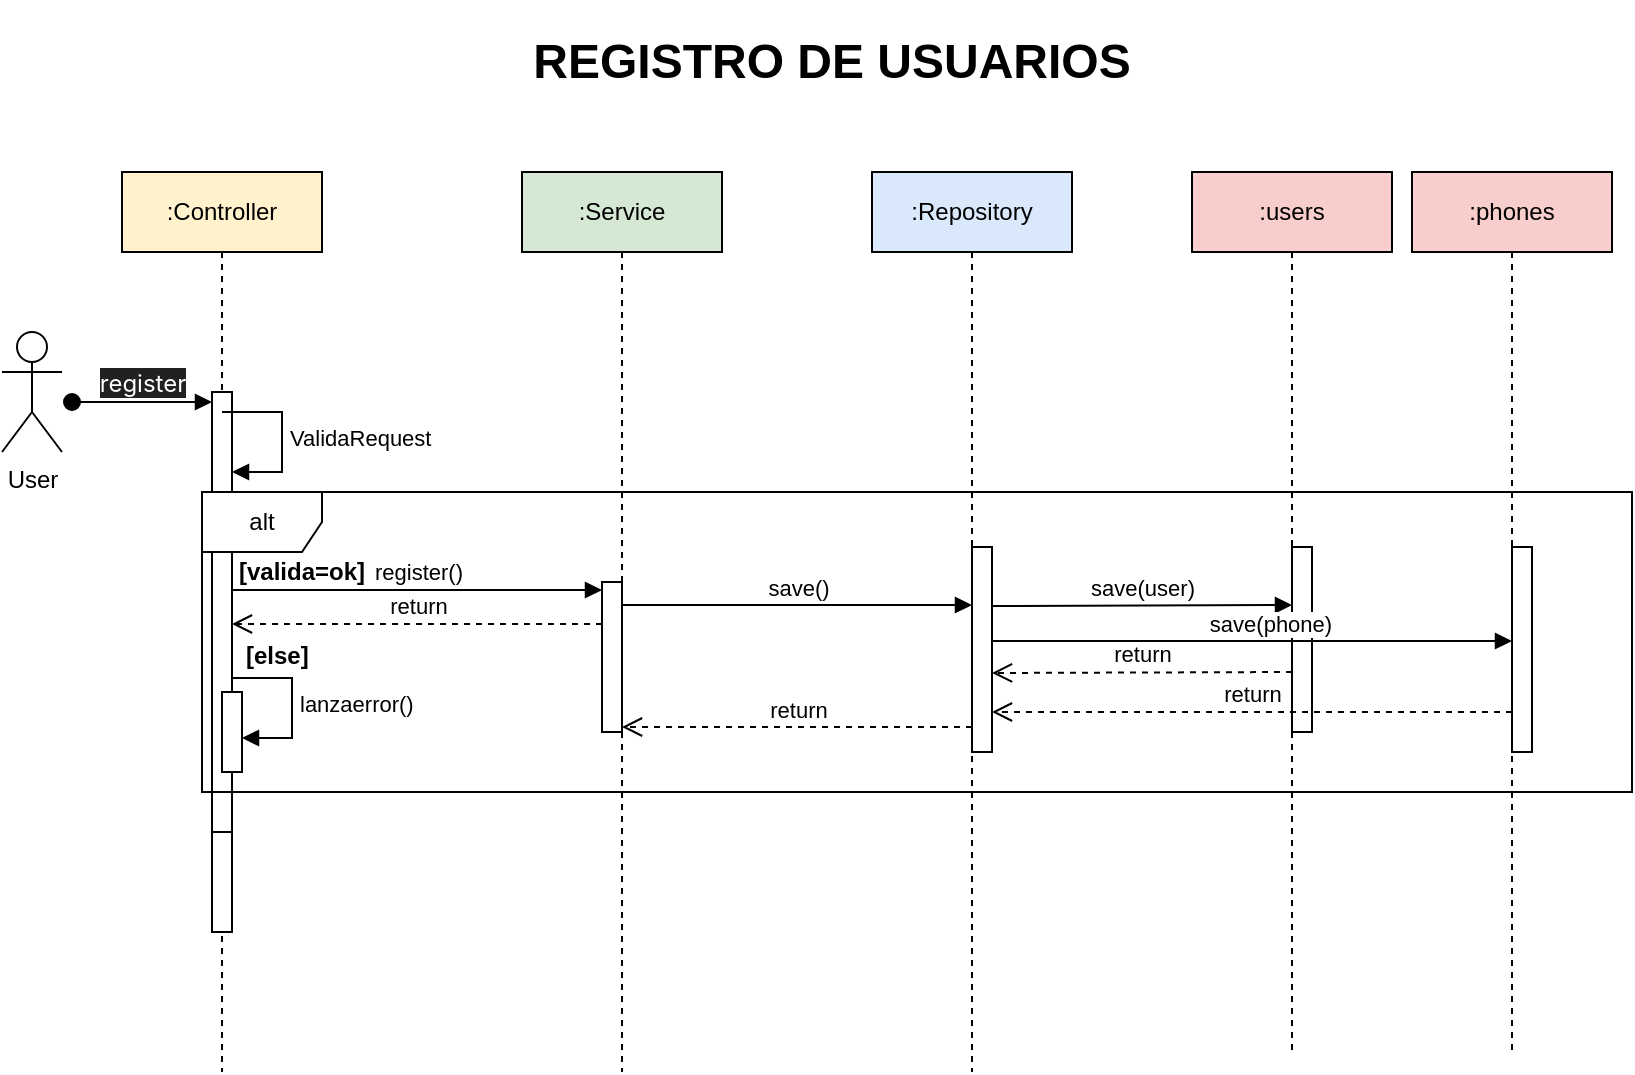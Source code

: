 <mxfile version="24.7.17">
  <diagram name="Page-1" id="V6B9w7NfiHCgcNksF1dQ">
    <mxGraphModel dx="1036" dy="606" grid="1" gridSize="10" guides="1" tooltips="1" connect="1" arrows="1" fold="1" page="1" pageScale="1" pageWidth="827" pageHeight="1169" math="0" shadow="0">
      <root>
        <mxCell id="0" />
        <mxCell id="1" parent="0" />
        <mxCell id="oBHU4gWdmzWZVVvlANU7-2" value="User" style="shape=umlActor;verticalLabelPosition=bottom;verticalAlign=top;html=1;outlineConnect=0;" vertex="1" parent="1">
          <mxGeometry x="5" y="170" width="30" height="60" as="geometry" />
        </mxCell>
        <mxCell id="oBHU4gWdmzWZVVvlANU7-4" value=":Controller" style="shape=umlLifeline;perimeter=lifelinePerimeter;whiteSpace=wrap;html=1;container=1;dropTarget=0;collapsible=0;recursiveResize=0;outlineConnect=0;portConstraint=eastwest;newEdgeStyle={&quot;curved&quot;:0,&quot;rounded&quot;:0};fillColor=#fff2cc;strokeColor=default;" vertex="1" parent="1">
          <mxGeometry x="65" y="90" width="100" height="450" as="geometry" />
        </mxCell>
        <mxCell id="oBHU4gWdmzWZVVvlANU7-5" value="" style="html=1;points=[[0,0,0,0,5],[0,1,0,0,-5],[1,0,0,0,5],[1,1,0,0,-5]];perimeter=orthogonalPerimeter;outlineConnect=0;targetShapes=umlLifeline;portConstraint=eastwest;newEdgeStyle={&quot;curved&quot;:0,&quot;rounded&quot;:0};" vertex="1" parent="oBHU4gWdmzWZVVvlANU7-4">
          <mxGeometry x="45" y="110" width="10" height="270" as="geometry" />
        </mxCell>
        <mxCell id="oBHU4gWdmzWZVVvlANU7-6" value="&lt;span style=&quot;color: rgb(255, 255, 255); font-family: Inter, system-ui, -apple-system, BlinkMacSystemFont, &amp;quot;Segoe UI&amp;quot;, Roboto, Oxygen, Ubuntu, Cantarell, &amp;quot;Fira Sans&amp;quot;, &amp;quot;Droid Sans&amp;quot;, Helvetica, Arial, sans-serif; font-size: 12px; text-align: left; white-space: pre-wrap; background-color: rgb(33, 33, 33);&quot;&gt;register&lt;/span&gt;" style="html=1;verticalAlign=bottom;startArrow=oval;endArrow=block;startSize=8;curved=0;rounded=0;entryX=0;entryY=0;entryDx=0;entryDy=5;" edge="1" target="oBHU4gWdmzWZVVvlANU7-5" parent="oBHU4gWdmzWZVVvlANU7-4">
          <mxGeometry relative="1" as="geometry">
            <mxPoint x="-25" y="115" as="sourcePoint" />
          </mxGeometry>
        </mxCell>
        <mxCell id="oBHU4gWdmzWZVVvlANU7-8" value="" style="html=1;points=[[0,0,0,0,5],[0,1,0,0,-5],[1,0,0,0,5],[1,1,0,0,-5]];perimeter=orthogonalPerimeter;outlineConnect=0;targetShapes=umlLifeline;portConstraint=eastwest;newEdgeStyle={&quot;curved&quot;:0,&quot;rounded&quot;:0};" vertex="1" parent="oBHU4gWdmzWZVVvlANU7-4">
          <mxGeometry x="45" y="110" width="10" height="220" as="geometry" />
        </mxCell>
        <mxCell id="oBHU4gWdmzWZVVvlANU7-9" value="ValidaRequest" style="html=1;align=left;spacingLeft=2;endArrow=block;rounded=0;edgeStyle=orthogonalEdgeStyle;curved=0;rounded=0;" edge="1" target="oBHU4gWdmzWZVVvlANU7-8" parent="oBHU4gWdmzWZVVvlANU7-4">
          <mxGeometry relative="1" as="geometry">
            <mxPoint x="50" y="120" as="sourcePoint" />
            <Array as="points">
              <mxPoint x="80" y="150" />
            </Array>
          </mxGeometry>
        </mxCell>
        <mxCell id="oBHU4gWdmzWZVVvlANU7-10" value=":Service" style="shape=umlLifeline;perimeter=lifelinePerimeter;whiteSpace=wrap;html=1;container=1;dropTarget=0;collapsible=0;recursiveResize=0;outlineConnect=0;portConstraint=eastwest;newEdgeStyle={&quot;curved&quot;:0,&quot;rounded&quot;:0};fillColor=#d5e8d4;strokeColor=default;" vertex="1" parent="1">
          <mxGeometry x="265" y="90" width="100" height="450" as="geometry" />
        </mxCell>
        <mxCell id="oBHU4gWdmzWZVVvlANU7-19" value="" style="html=1;points=[[0,0,0,0,5],[0,1,0,0,-5],[1,0,0,0,5],[1,1,0,0,-5]];perimeter=orthogonalPerimeter;outlineConnect=0;targetShapes=umlLifeline;portConstraint=eastwest;newEdgeStyle={&quot;curved&quot;:0,&quot;rounded&quot;:0};" vertex="1" parent="oBHU4gWdmzWZVVvlANU7-10">
          <mxGeometry x="40" y="205" width="10" height="75" as="geometry" />
        </mxCell>
        <mxCell id="oBHU4gWdmzWZVVvlANU7-21" value="return" style="html=1;verticalAlign=bottom;endArrow=open;dashed=1;endSize=8;curved=0;rounded=0;exitX=0;exitY=1;exitDx=0;exitDy=-5;" edge="1" parent="oBHU4gWdmzWZVVvlANU7-10" target="oBHU4gWdmzWZVVvlANU7-8">
          <mxGeometry relative="1" as="geometry">
            <mxPoint x="-30" y="226" as="targetPoint" />
            <mxPoint x="40" y="226" as="sourcePoint" />
          </mxGeometry>
        </mxCell>
        <mxCell id="oBHU4gWdmzWZVVvlANU7-11" value="alt" style="shape=umlFrame;whiteSpace=wrap;html=1;pointerEvents=0;" vertex="1" parent="1">
          <mxGeometry x="105" y="250" width="715" height="150" as="geometry" />
        </mxCell>
        <mxCell id="oBHU4gWdmzWZVVvlANU7-12" value="[valida=ok]" style="text;html=1;align=center;verticalAlign=middle;whiteSpace=wrap;rounded=0;fontStyle=1" vertex="1" parent="1">
          <mxGeometry x="125" y="275" width="60" height="30" as="geometry" />
        </mxCell>
        <mxCell id="oBHU4gWdmzWZVVvlANU7-20" value="register()" style="html=1;verticalAlign=bottom;endArrow=block;curved=0;rounded=0;entryX=0;entryY=0;entryDx=0;entryDy=5;" edge="1" parent="1">
          <mxGeometry relative="1" as="geometry">
            <mxPoint x="120" y="299" as="sourcePoint" />
            <mxPoint x="305" y="299" as="targetPoint" />
          </mxGeometry>
        </mxCell>
        <mxCell id="oBHU4gWdmzWZVVvlANU7-22" value="" style="html=1;points=[[0,0,0,0,5],[0,1,0,0,-5],[1,0,0,0,5],[1,1,0,0,-5]];perimeter=orthogonalPerimeter;outlineConnect=0;targetShapes=umlLifeline;portConstraint=eastwest;newEdgeStyle={&quot;curved&quot;:0,&quot;rounded&quot;:0};" vertex="1" parent="1">
          <mxGeometry x="115" y="350" width="10" height="40" as="geometry" />
        </mxCell>
        <mxCell id="oBHU4gWdmzWZVVvlANU7-23" value="lanzaerror()" style="html=1;align=left;spacingLeft=2;endArrow=block;rounded=0;edgeStyle=orthogonalEdgeStyle;curved=0;rounded=0;" edge="1" parent="1">
          <mxGeometry relative="1" as="geometry">
            <mxPoint x="120" y="343" as="sourcePoint" />
            <Array as="points">
              <mxPoint x="150" y="373" />
            </Array>
            <mxPoint x="125" y="373" as="targetPoint" />
          </mxGeometry>
        </mxCell>
        <mxCell id="oBHU4gWdmzWZVVvlANU7-24" value=":Repository" style="shape=umlLifeline;perimeter=lifelinePerimeter;whiteSpace=wrap;html=1;container=1;dropTarget=0;collapsible=0;recursiveResize=0;outlineConnect=0;portConstraint=eastwest;newEdgeStyle={&quot;curved&quot;:0,&quot;rounded&quot;:0};fillColor=#dae8fc;strokeColor=default;" vertex="1" parent="1">
          <mxGeometry x="440" y="90" width="100" height="450" as="geometry" />
        </mxCell>
        <mxCell id="oBHU4gWdmzWZVVvlANU7-25" value="" style="html=1;points=[[0,0,0,0,5],[0,1,0,0,-5],[1,0,0,0,5],[1,1,0,0,-5]];perimeter=orthogonalPerimeter;outlineConnect=0;targetShapes=umlLifeline;portConstraint=eastwest;newEdgeStyle={&quot;curved&quot;:0,&quot;rounded&quot;:0};" vertex="1" parent="oBHU4gWdmzWZVVvlANU7-24">
          <mxGeometry x="50" y="187.5" width="10" height="102.5" as="geometry" />
        </mxCell>
        <mxCell id="oBHU4gWdmzWZVVvlANU7-26" value="save()" style="html=1;verticalAlign=bottom;endArrow=block;curved=0;rounded=0;entryX=0;entryY=0;entryDx=0;entryDy=5;" edge="1" parent="oBHU4gWdmzWZVVvlANU7-24" source="oBHU4gWdmzWZVVvlANU7-10">
          <mxGeometry relative="1" as="geometry">
            <mxPoint x="-20" y="216.5" as="sourcePoint" />
            <mxPoint x="50" y="216.5" as="targetPoint" />
          </mxGeometry>
        </mxCell>
        <mxCell id="oBHU4gWdmzWZVVvlANU7-27" value="return" style="html=1;verticalAlign=bottom;endArrow=open;dashed=1;endSize=8;curved=0;rounded=0;exitX=0;exitY=1;exitDx=0;exitDy=-5;" edge="1" parent="oBHU4gWdmzWZVVvlANU7-24">
          <mxGeometry relative="1" as="geometry">
            <mxPoint x="-125" y="277.5" as="targetPoint" />
            <mxPoint x="50" y="277.5" as="sourcePoint" />
          </mxGeometry>
        </mxCell>
        <mxCell id="oBHU4gWdmzWZVVvlANU7-28" value="[else]" style="text;html=1;align=left;verticalAlign=middle;whiteSpace=wrap;rounded=0;fontStyle=1" vertex="1" parent="1">
          <mxGeometry x="125" y="317" width="60" height="30" as="geometry" />
        </mxCell>
        <mxCell id="oBHU4gWdmzWZVVvlANU7-29" value=":users" style="shape=umlLifeline;perimeter=lifelinePerimeter;whiteSpace=wrap;html=1;container=1;dropTarget=0;collapsible=0;recursiveResize=0;outlineConnect=0;portConstraint=eastwest;newEdgeStyle={&quot;curved&quot;:0,&quot;rounded&quot;:0};fillColor=#f8cecc;strokeColor=default;" vertex="1" parent="1">
          <mxGeometry x="600" y="90" width="100" height="440" as="geometry" />
        </mxCell>
        <mxCell id="oBHU4gWdmzWZVVvlANU7-33" value="" style="html=1;points=[[0,0,0,0,5],[0,1,0,0,-5],[1,0,0,0,5],[1,1,0,0,-5]];perimeter=orthogonalPerimeter;outlineConnect=0;targetShapes=umlLifeline;portConstraint=eastwest;newEdgeStyle={&quot;curved&quot;:0,&quot;rounded&quot;:0};" vertex="1" parent="oBHU4gWdmzWZVVvlANU7-29">
          <mxGeometry x="50" y="187.5" width="10" height="92.5" as="geometry" />
        </mxCell>
        <mxCell id="oBHU4gWdmzWZVVvlANU7-34" value="save(user)" style="html=1;verticalAlign=bottom;endArrow=block;curved=0;rounded=0;entryX=0;entryY=0;entryDx=0;entryDy=5;" edge="1" parent="oBHU4gWdmzWZVVvlANU7-29">
          <mxGeometry relative="1" as="geometry">
            <mxPoint x="-100" y="217" as="sourcePoint" />
            <mxPoint x="50" y="216.5" as="targetPoint" />
          </mxGeometry>
        </mxCell>
        <mxCell id="oBHU4gWdmzWZVVvlANU7-40" value="&lt;h1&gt;REGISTRO DE USUARIOS&lt;/h1&gt;" style="text;html=1;align=center;verticalAlign=middle;whiteSpace=wrap;rounded=0;" vertex="1" parent="1">
          <mxGeometry x="180" y="20" width="480" height="30" as="geometry" />
        </mxCell>
        <mxCell id="oBHU4gWdmzWZVVvlANU7-41" value=":phones" style="shape=umlLifeline;perimeter=lifelinePerimeter;whiteSpace=wrap;html=1;container=1;dropTarget=0;collapsible=0;recursiveResize=0;outlineConnect=0;portConstraint=eastwest;newEdgeStyle={&quot;curved&quot;:0,&quot;rounded&quot;:0};fillColor=#f8cecc;strokeColor=default;" vertex="1" parent="1">
          <mxGeometry x="710" y="90" width="100" height="440" as="geometry" />
        </mxCell>
        <mxCell id="oBHU4gWdmzWZVVvlANU7-42" value="" style="html=1;points=[[0,0,0,0,5],[0,1,0,0,-5],[1,0,0,0,5],[1,1,0,0,-5]];perimeter=orthogonalPerimeter;outlineConnect=0;targetShapes=umlLifeline;portConstraint=eastwest;newEdgeStyle={&quot;curved&quot;:0,&quot;rounded&quot;:0};" vertex="1" parent="oBHU4gWdmzWZVVvlANU7-41">
          <mxGeometry x="50" y="187.5" width="10" height="102.5" as="geometry" />
        </mxCell>
        <mxCell id="oBHU4gWdmzWZVVvlANU7-35" value="return" style="html=1;verticalAlign=bottom;endArrow=open;dashed=1;endSize=8;curved=0;rounded=0;exitX=0;exitY=1;exitDx=0;exitDy=-5;" edge="1" parent="1">
          <mxGeometry relative="1" as="geometry">
            <mxPoint x="500" y="340.5" as="targetPoint" />
            <mxPoint x="650" y="340" as="sourcePoint" />
          </mxGeometry>
        </mxCell>
        <mxCell id="oBHU4gWdmzWZVVvlANU7-43" value="save(phone)" style="html=1;verticalAlign=bottom;endArrow=block;curved=0;rounded=0;" edge="1" parent="1">
          <mxGeometry x="0.067" relative="1" as="geometry">
            <mxPoint x="500" y="324.5" as="sourcePoint" />
            <mxPoint x="760" y="324.5" as="targetPoint" />
            <mxPoint as="offset" />
          </mxGeometry>
        </mxCell>
        <mxCell id="oBHU4gWdmzWZVVvlANU7-44" value="return" style="html=1;verticalAlign=bottom;endArrow=open;dashed=1;endSize=8;curved=0;rounded=0;exitX=0;exitY=1;exitDx=0;exitDy=-5;" edge="1" parent="1">
          <mxGeometry relative="1" as="geometry">
            <mxPoint x="500" y="360" as="targetPoint" />
            <mxPoint x="760" y="360" as="sourcePoint" />
          </mxGeometry>
        </mxCell>
      </root>
    </mxGraphModel>
  </diagram>
</mxfile>
